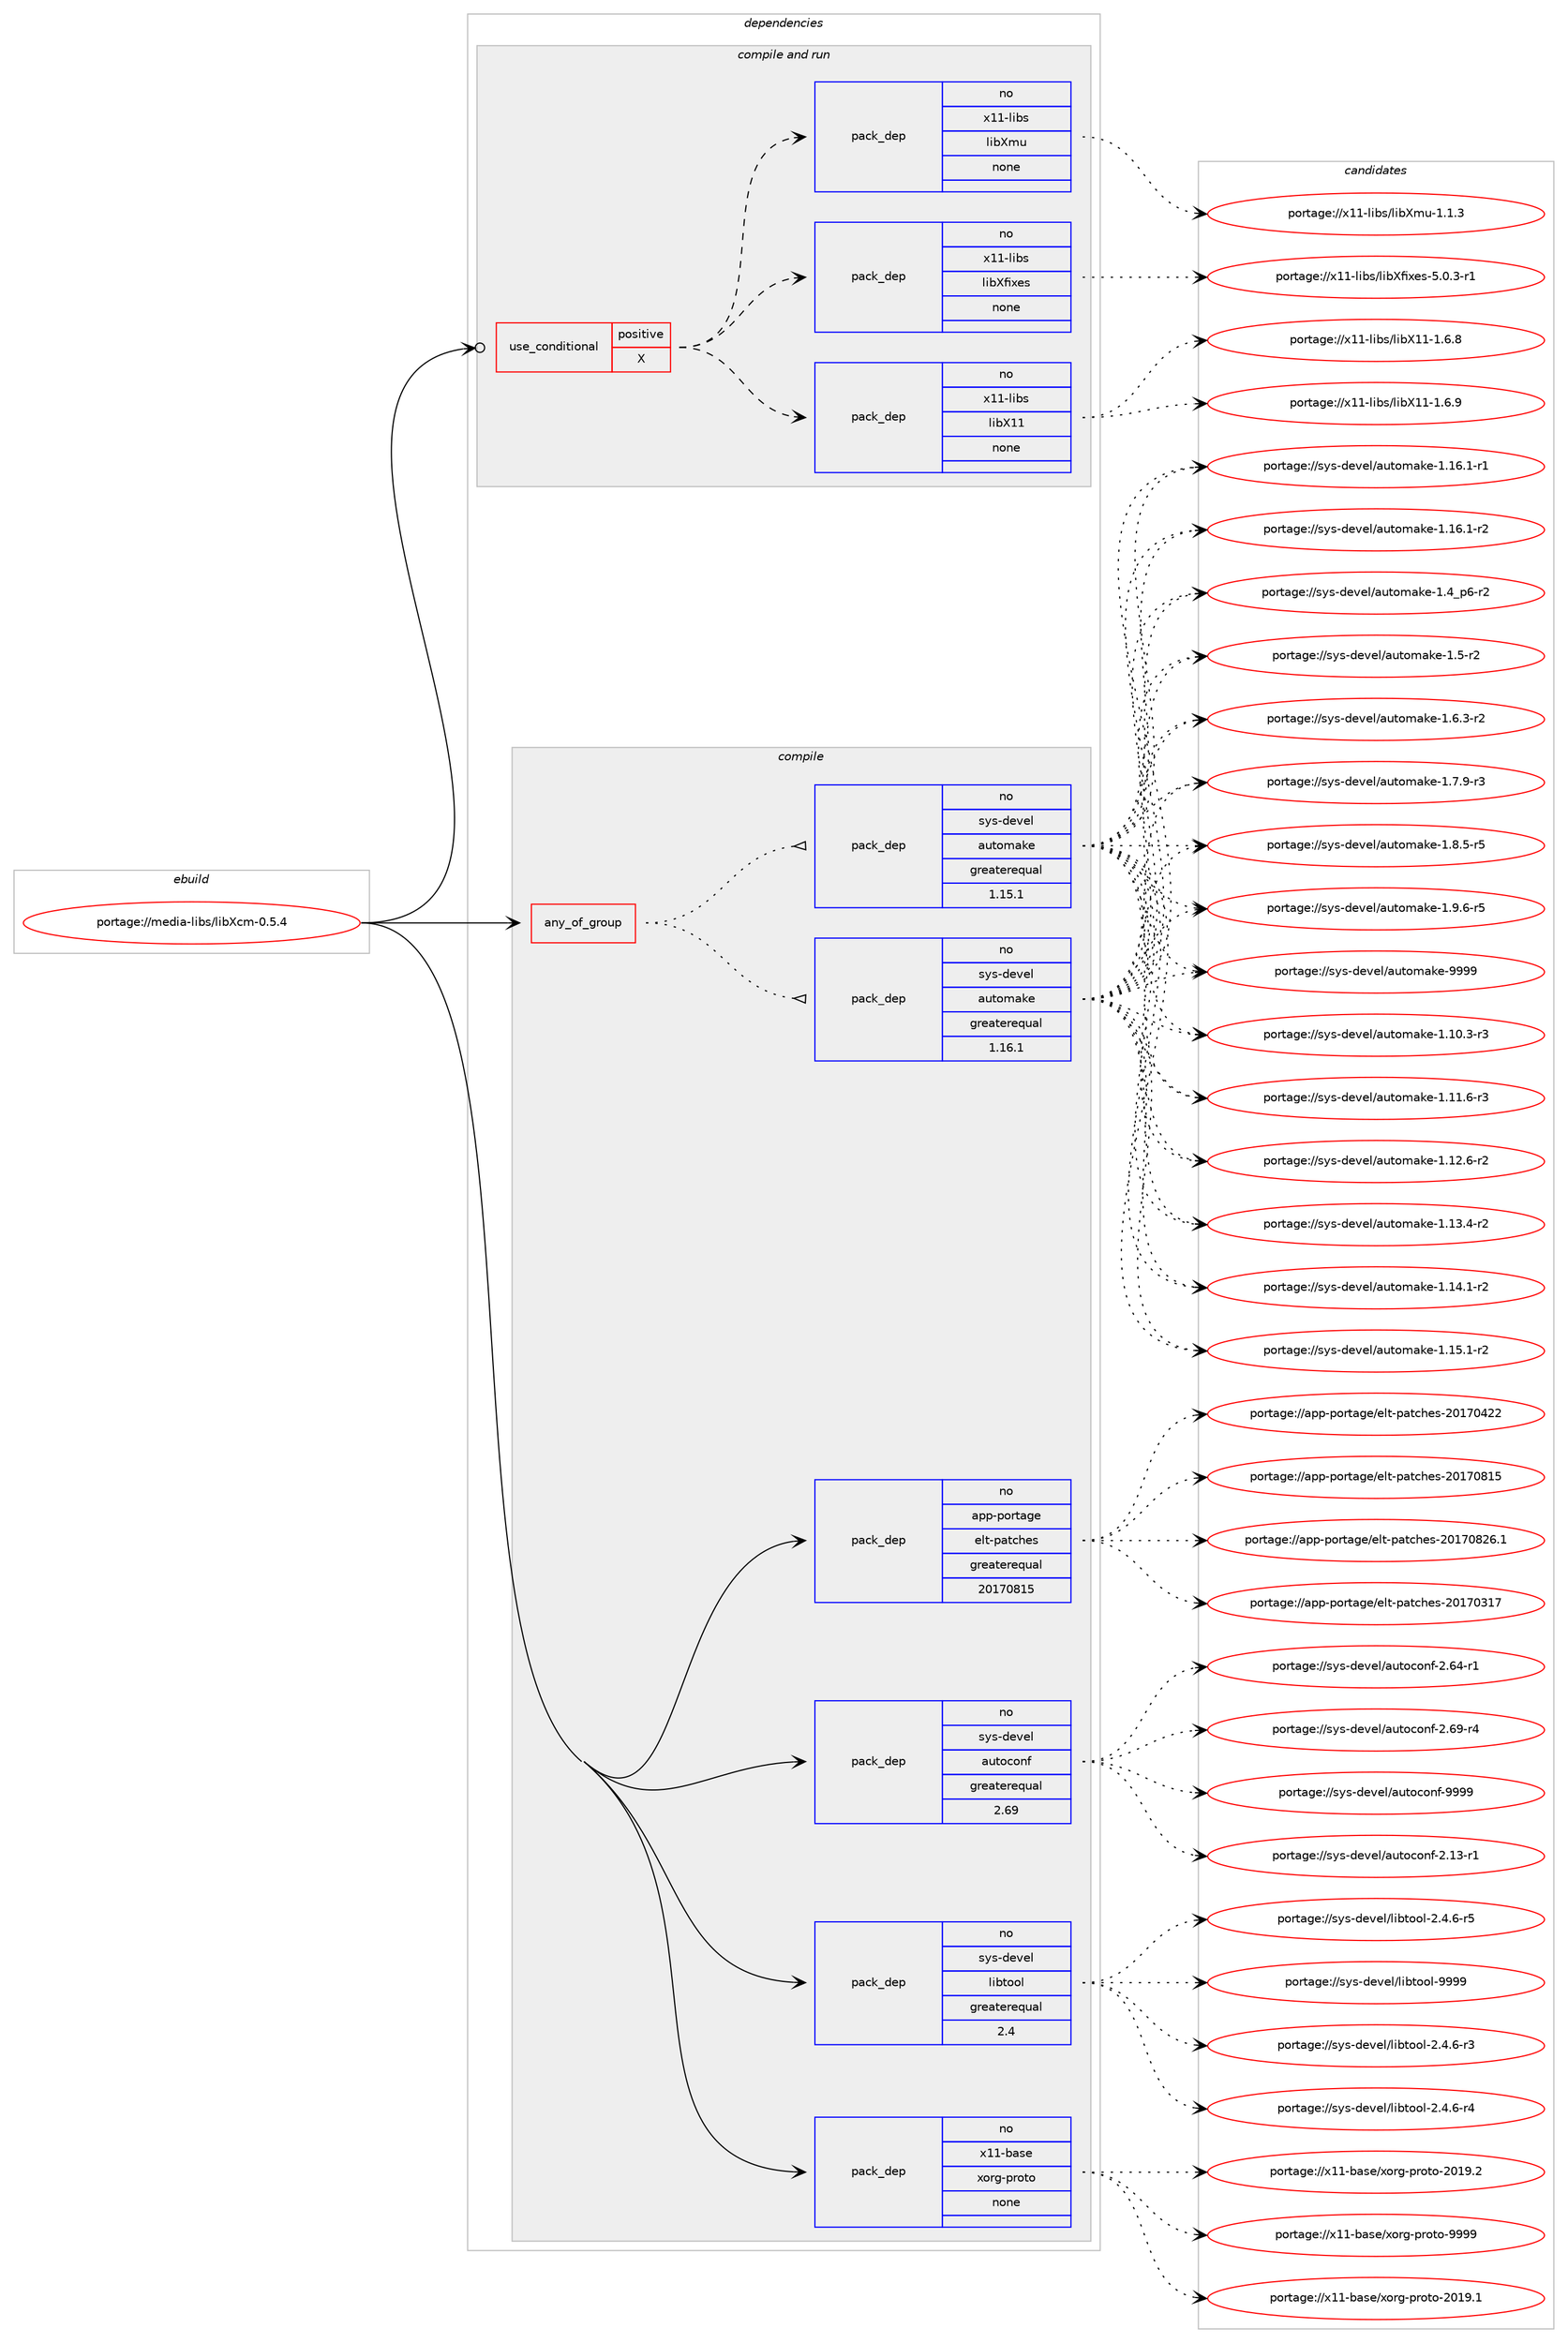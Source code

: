 digraph prolog {

# *************
# Graph options
# *************

newrank=true;
concentrate=true;
compound=true;
graph [rankdir=LR,fontname=Helvetica,fontsize=10,ranksep=1.5];#, ranksep=2.5, nodesep=0.2];
edge  [arrowhead=vee];
node  [fontname=Helvetica,fontsize=10];

# **********
# The ebuild
# **********

subgraph cluster_leftcol {
color=gray;
rank=same;
label=<<i>ebuild</i>>;
id [label="portage://media-libs/libXcm-0.5.4", color=red, width=4, href="../media-libs/libXcm-0.5.4.svg"];
}

# ****************
# The dependencies
# ****************

subgraph cluster_midcol {
color=gray;
label=<<i>dependencies</i>>;
subgraph cluster_compile {
fillcolor="#eeeeee";
style=filled;
label=<<i>compile</i>>;
subgraph any5044 {
dependency319849 [label=<<TABLE BORDER="0" CELLBORDER="1" CELLSPACING="0" CELLPADDING="4"><TR><TD CELLPADDING="10">any_of_group</TD></TR></TABLE>>, shape=none, color=red];subgraph pack234822 {
dependency319850 [label=<<TABLE BORDER="0" CELLBORDER="1" CELLSPACING="0" CELLPADDING="4" WIDTH="220"><TR><TD ROWSPAN="6" CELLPADDING="30">pack_dep</TD></TR><TR><TD WIDTH="110">no</TD></TR><TR><TD>sys-devel</TD></TR><TR><TD>automake</TD></TR><TR><TD>greaterequal</TD></TR><TR><TD>1.16.1</TD></TR></TABLE>>, shape=none, color=blue];
}
dependency319849:e -> dependency319850:w [weight=20,style="dotted",arrowhead="oinv"];
subgraph pack234823 {
dependency319851 [label=<<TABLE BORDER="0" CELLBORDER="1" CELLSPACING="0" CELLPADDING="4" WIDTH="220"><TR><TD ROWSPAN="6" CELLPADDING="30">pack_dep</TD></TR><TR><TD WIDTH="110">no</TD></TR><TR><TD>sys-devel</TD></TR><TR><TD>automake</TD></TR><TR><TD>greaterequal</TD></TR><TR><TD>1.15.1</TD></TR></TABLE>>, shape=none, color=blue];
}
dependency319849:e -> dependency319851:w [weight=20,style="dotted",arrowhead="oinv"];
}
id:e -> dependency319849:w [weight=20,style="solid",arrowhead="vee"];
subgraph pack234824 {
dependency319852 [label=<<TABLE BORDER="0" CELLBORDER="1" CELLSPACING="0" CELLPADDING="4" WIDTH="220"><TR><TD ROWSPAN="6" CELLPADDING="30">pack_dep</TD></TR><TR><TD WIDTH="110">no</TD></TR><TR><TD>app-portage</TD></TR><TR><TD>elt-patches</TD></TR><TR><TD>greaterequal</TD></TR><TR><TD>20170815</TD></TR></TABLE>>, shape=none, color=blue];
}
id:e -> dependency319852:w [weight=20,style="solid",arrowhead="vee"];
subgraph pack234825 {
dependency319853 [label=<<TABLE BORDER="0" CELLBORDER="1" CELLSPACING="0" CELLPADDING="4" WIDTH="220"><TR><TD ROWSPAN="6" CELLPADDING="30">pack_dep</TD></TR><TR><TD WIDTH="110">no</TD></TR><TR><TD>sys-devel</TD></TR><TR><TD>autoconf</TD></TR><TR><TD>greaterequal</TD></TR><TR><TD>2.69</TD></TR></TABLE>>, shape=none, color=blue];
}
id:e -> dependency319853:w [weight=20,style="solid",arrowhead="vee"];
subgraph pack234826 {
dependency319854 [label=<<TABLE BORDER="0" CELLBORDER="1" CELLSPACING="0" CELLPADDING="4" WIDTH="220"><TR><TD ROWSPAN="6" CELLPADDING="30">pack_dep</TD></TR><TR><TD WIDTH="110">no</TD></TR><TR><TD>sys-devel</TD></TR><TR><TD>libtool</TD></TR><TR><TD>greaterequal</TD></TR><TR><TD>2.4</TD></TR></TABLE>>, shape=none, color=blue];
}
id:e -> dependency319854:w [weight=20,style="solid",arrowhead="vee"];
subgraph pack234827 {
dependency319855 [label=<<TABLE BORDER="0" CELLBORDER="1" CELLSPACING="0" CELLPADDING="4" WIDTH="220"><TR><TD ROWSPAN="6" CELLPADDING="30">pack_dep</TD></TR><TR><TD WIDTH="110">no</TD></TR><TR><TD>x11-base</TD></TR><TR><TD>xorg-proto</TD></TR><TR><TD>none</TD></TR><TR><TD></TD></TR></TABLE>>, shape=none, color=blue];
}
id:e -> dependency319855:w [weight=20,style="solid",arrowhead="vee"];
}
subgraph cluster_compileandrun {
fillcolor="#eeeeee";
style=filled;
label=<<i>compile and run</i>>;
subgraph cond79855 {
dependency319856 [label=<<TABLE BORDER="0" CELLBORDER="1" CELLSPACING="0" CELLPADDING="4"><TR><TD ROWSPAN="3" CELLPADDING="10">use_conditional</TD></TR><TR><TD>positive</TD></TR><TR><TD>X</TD></TR></TABLE>>, shape=none, color=red];
subgraph pack234828 {
dependency319857 [label=<<TABLE BORDER="0" CELLBORDER="1" CELLSPACING="0" CELLPADDING="4" WIDTH="220"><TR><TD ROWSPAN="6" CELLPADDING="30">pack_dep</TD></TR><TR><TD WIDTH="110">no</TD></TR><TR><TD>x11-libs</TD></TR><TR><TD>libX11</TD></TR><TR><TD>none</TD></TR><TR><TD></TD></TR></TABLE>>, shape=none, color=blue];
}
dependency319856:e -> dependency319857:w [weight=20,style="dashed",arrowhead="vee"];
subgraph pack234829 {
dependency319858 [label=<<TABLE BORDER="0" CELLBORDER="1" CELLSPACING="0" CELLPADDING="4" WIDTH="220"><TR><TD ROWSPAN="6" CELLPADDING="30">pack_dep</TD></TR><TR><TD WIDTH="110">no</TD></TR><TR><TD>x11-libs</TD></TR><TR><TD>libXfixes</TD></TR><TR><TD>none</TD></TR><TR><TD></TD></TR></TABLE>>, shape=none, color=blue];
}
dependency319856:e -> dependency319858:w [weight=20,style="dashed",arrowhead="vee"];
subgraph pack234830 {
dependency319859 [label=<<TABLE BORDER="0" CELLBORDER="1" CELLSPACING="0" CELLPADDING="4" WIDTH="220"><TR><TD ROWSPAN="6" CELLPADDING="30">pack_dep</TD></TR><TR><TD WIDTH="110">no</TD></TR><TR><TD>x11-libs</TD></TR><TR><TD>libXmu</TD></TR><TR><TD>none</TD></TR><TR><TD></TD></TR></TABLE>>, shape=none, color=blue];
}
dependency319856:e -> dependency319859:w [weight=20,style="dashed",arrowhead="vee"];
}
id:e -> dependency319856:w [weight=20,style="solid",arrowhead="odotvee"];
}
subgraph cluster_run {
fillcolor="#eeeeee";
style=filled;
label=<<i>run</i>>;
}
}

# **************
# The candidates
# **************

subgraph cluster_choices {
rank=same;
color=gray;
label=<<i>candidates</i>>;

subgraph choice234822 {
color=black;
nodesep=1;
choiceportage11512111545100101118101108479711711611110997107101454946494846514511451 [label="portage://sys-devel/automake-1.10.3-r3", color=red, width=4,href="../sys-devel/automake-1.10.3-r3.svg"];
choiceportage11512111545100101118101108479711711611110997107101454946494946544511451 [label="portage://sys-devel/automake-1.11.6-r3", color=red, width=4,href="../sys-devel/automake-1.11.6-r3.svg"];
choiceportage11512111545100101118101108479711711611110997107101454946495046544511450 [label="portage://sys-devel/automake-1.12.6-r2", color=red, width=4,href="../sys-devel/automake-1.12.6-r2.svg"];
choiceportage11512111545100101118101108479711711611110997107101454946495146524511450 [label="portage://sys-devel/automake-1.13.4-r2", color=red, width=4,href="../sys-devel/automake-1.13.4-r2.svg"];
choiceportage11512111545100101118101108479711711611110997107101454946495246494511450 [label="portage://sys-devel/automake-1.14.1-r2", color=red, width=4,href="../sys-devel/automake-1.14.1-r2.svg"];
choiceportage11512111545100101118101108479711711611110997107101454946495346494511450 [label="portage://sys-devel/automake-1.15.1-r2", color=red, width=4,href="../sys-devel/automake-1.15.1-r2.svg"];
choiceportage11512111545100101118101108479711711611110997107101454946495446494511449 [label="portage://sys-devel/automake-1.16.1-r1", color=red, width=4,href="../sys-devel/automake-1.16.1-r1.svg"];
choiceportage11512111545100101118101108479711711611110997107101454946495446494511450 [label="portage://sys-devel/automake-1.16.1-r2", color=red, width=4,href="../sys-devel/automake-1.16.1-r2.svg"];
choiceportage115121115451001011181011084797117116111109971071014549465295112544511450 [label="portage://sys-devel/automake-1.4_p6-r2", color=red, width=4,href="../sys-devel/automake-1.4_p6-r2.svg"];
choiceportage11512111545100101118101108479711711611110997107101454946534511450 [label="portage://sys-devel/automake-1.5-r2", color=red, width=4,href="../sys-devel/automake-1.5-r2.svg"];
choiceportage115121115451001011181011084797117116111109971071014549465446514511450 [label="portage://sys-devel/automake-1.6.3-r2", color=red, width=4,href="../sys-devel/automake-1.6.3-r2.svg"];
choiceportage115121115451001011181011084797117116111109971071014549465546574511451 [label="portage://sys-devel/automake-1.7.9-r3", color=red, width=4,href="../sys-devel/automake-1.7.9-r3.svg"];
choiceportage115121115451001011181011084797117116111109971071014549465646534511453 [label="portage://sys-devel/automake-1.8.5-r5", color=red, width=4,href="../sys-devel/automake-1.8.5-r5.svg"];
choiceportage115121115451001011181011084797117116111109971071014549465746544511453 [label="portage://sys-devel/automake-1.9.6-r5", color=red, width=4,href="../sys-devel/automake-1.9.6-r5.svg"];
choiceportage115121115451001011181011084797117116111109971071014557575757 [label="portage://sys-devel/automake-9999", color=red, width=4,href="../sys-devel/automake-9999.svg"];
dependency319850:e -> choiceportage11512111545100101118101108479711711611110997107101454946494846514511451:w [style=dotted,weight="100"];
dependency319850:e -> choiceportage11512111545100101118101108479711711611110997107101454946494946544511451:w [style=dotted,weight="100"];
dependency319850:e -> choiceportage11512111545100101118101108479711711611110997107101454946495046544511450:w [style=dotted,weight="100"];
dependency319850:e -> choiceportage11512111545100101118101108479711711611110997107101454946495146524511450:w [style=dotted,weight="100"];
dependency319850:e -> choiceportage11512111545100101118101108479711711611110997107101454946495246494511450:w [style=dotted,weight="100"];
dependency319850:e -> choiceportage11512111545100101118101108479711711611110997107101454946495346494511450:w [style=dotted,weight="100"];
dependency319850:e -> choiceportage11512111545100101118101108479711711611110997107101454946495446494511449:w [style=dotted,weight="100"];
dependency319850:e -> choiceportage11512111545100101118101108479711711611110997107101454946495446494511450:w [style=dotted,weight="100"];
dependency319850:e -> choiceportage115121115451001011181011084797117116111109971071014549465295112544511450:w [style=dotted,weight="100"];
dependency319850:e -> choiceportage11512111545100101118101108479711711611110997107101454946534511450:w [style=dotted,weight="100"];
dependency319850:e -> choiceportage115121115451001011181011084797117116111109971071014549465446514511450:w [style=dotted,weight="100"];
dependency319850:e -> choiceportage115121115451001011181011084797117116111109971071014549465546574511451:w [style=dotted,weight="100"];
dependency319850:e -> choiceportage115121115451001011181011084797117116111109971071014549465646534511453:w [style=dotted,weight="100"];
dependency319850:e -> choiceportage115121115451001011181011084797117116111109971071014549465746544511453:w [style=dotted,weight="100"];
dependency319850:e -> choiceportage115121115451001011181011084797117116111109971071014557575757:w [style=dotted,weight="100"];
}
subgraph choice234823 {
color=black;
nodesep=1;
choiceportage11512111545100101118101108479711711611110997107101454946494846514511451 [label="portage://sys-devel/automake-1.10.3-r3", color=red, width=4,href="../sys-devel/automake-1.10.3-r3.svg"];
choiceportage11512111545100101118101108479711711611110997107101454946494946544511451 [label="portage://sys-devel/automake-1.11.6-r3", color=red, width=4,href="../sys-devel/automake-1.11.6-r3.svg"];
choiceportage11512111545100101118101108479711711611110997107101454946495046544511450 [label="portage://sys-devel/automake-1.12.6-r2", color=red, width=4,href="../sys-devel/automake-1.12.6-r2.svg"];
choiceportage11512111545100101118101108479711711611110997107101454946495146524511450 [label="portage://sys-devel/automake-1.13.4-r2", color=red, width=4,href="../sys-devel/automake-1.13.4-r2.svg"];
choiceportage11512111545100101118101108479711711611110997107101454946495246494511450 [label="portage://sys-devel/automake-1.14.1-r2", color=red, width=4,href="../sys-devel/automake-1.14.1-r2.svg"];
choiceportage11512111545100101118101108479711711611110997107101454946495346494511450 [label="portage://sys-devel/automake-1.15.1-r2", color=red, width=4,href="../sys-devel/automake-1.15.1-r2.svg"];
choiceportage11512111545100101118101108479711711611110997107101454946495446494511449 [label="portage://sys-devel/automake-1.16.1-r1", color=red, width=4,href="../sys-devel/automake-1.16.1-r1.svg"];
choiceportage11512111545100101118101108479711711611110997107101454946495446494511450 [label="portage://sys-devel/automake-1.16.1-r2", color=red, width=4,href="../sys-devel/automake-1.16.1-r2.svg"];
choiceportage115121115451001011181011084797117116111109971071014549465295112544511450 [label="portage://sys-devel/automake-1.4_p6-r2", color=red, width=4,href="../sys-devel/automake-1.4_p6-r2.svg"];
choiceportage11512111545100101118101108479711711611110997107101454946534511450 [label="portage://sys-devel/automake-1.5-r2", color=red, width=4,href="../sys-devel/automake-1.5-r2.svg"];
choiceportage115121115451001011181011084797117116111109971071014549465446514511450 [label="portage://sys-devel/automake-1.6.3-r2", color=red, width=4,href="../sys-devel/automake-1.6.3-r2.svg"];
choiceportage115121115451001011181011084797117116111109971071014549465546574511451 [label="portage://sys-devel/automake-1.7.9-r3", color=red, width=4,href="../sys-devel/automake-1.7.9-r3.svg"];
choiceportage115121115451001011181011084797117116111109971071014549465646534511453 [label="portage://sys-devel/automake-1.8.5-r5", color=red, width=4,href="../sys-devel/automake-1.8.5-r5.svg"];
choiceportage115121115451001011181011084797117116111109971071014549465746544511453 [label="portage://sys-devel/automake-1.9.6-r5", color=red, width=4,href="../sys-devel/automake-1.9.6-r5.svg"];
choiceportage115121115451001011181011084797117116111109971071014557575757 [label="portage://sys-devel/automake-9999", color=red, width=4,href="../sys-devel/automake-9999.svg"];
dependency319851:e -> choiceportage11512111545100101118101108479711711611110997107101454946494846514511451:w [style=dotted,weight="100"];
dependency319851:e -> choiceportage11512111545100101118101108479711711611110997107101454946494946544511451:w [style=dotted,weight="100"];
dependency319851:e -> choiceportage11512111545100101118101108479711711611110997107101454946495046544511450:w [style=dotted,weight="100"];
dependency319851:e -> choiceportage11512111545100101118101108479711711611110997107101454946495146524511450:w [style=dotted,weight="100"];
dependency319851:e -> choiceportage11512111545100101118101108479711711611110997107101454946495246494511450:w [style=dotted,weight="100"];
dependency319851:e -> choiceportage11512111545100101118101108479711711611110997107101454946495346494511450:w [style=dotted,weight="100"];
dependency319851:e -> choiceportage11512111545100101118101108479711711611110997107101454946495446494511449:w [style=dotted,weight="100"];
dependency319851:e -> choiceportage11512111545100101118101108479711711611110997107101454946495446494511450:w [style=dotted,weight="100"];
dependency319851:e -> choiceportage115121115451001011181011084797117116111109971071014549465295112544511450:w [style=dotted,weight="100"];
dependency319851:e -> choiceportage11512111545100101118101108479711711611110997107101454946534511450:w [style=dotted,weight="100"];
dependency319851:e -> choiceportage115121115451001011181011084797117116111109971071014549465446514511450:w [style=dotted,weight="100"];
dependency319851:e -> choiceportage115121115451001011181011084797117116111109971071014549465546574511451:w [style=dotted,weight="100"];
dependency319851:e -> choiceportage115121115451001011181011084797117116111109971071014549465646534511453:w [style=dotted,weight="100"];
dependency319851:e -> choiceportage115121115451001011181011084797117116111109971071014549465746544511453:w [style=dotted,weight="100"];
dependency319851:e -> choiceportage115121115451001011181011084797117116111109971071014557575757:w [style=dotted,weight="100"];
}
subgraph choice234824 {
color=black;
nodesep=1;
choiceportage97112112451121111141169710310147101108116451129711699104101115455048495548514955 [label="portage://app-portage/elt-patches-20170317", color=red, width=4,href="../app-portage/elt-patches-20170317.svg"];
choiceportage97112112451121111141169710310147101108116451129711699104101115455048495548525050 [label="portage://app-portage/elt-patches-20170422", color=red, width=4,href="../app-portage/elt-patches-20170422.svg"];
choiceportage97112112451121111141169710310147101108116451129711699104101115455048495548564953 [label="portage://app-portage/elt-patches-20170815", color=red, width=4,href="../app-portage/elt-patches-20170815.svg"];
choiceportage971121124511211111411697103101471011081164511297116991041011154550484955485650544649 [label="portage://app-portage/elt-patches-20170826.1", color=red, width=4,href="../app-portage/elt-patches-20170826.1.svg"];
dependency319852:e -> choiceportage97112112451121111141169710310147101108116451129711699104101115455048495548514955:w [style=dotted,weight="100"];
dependency319852:e -> choiceportage97112112451121111141169710310147101108116451129711699104101115455048495548525050:w [style=dotted,weight="100"];
dependency319852:e -> choiceportage97112112451121111141169710310147101108116451129711699104101115455048495548564953:w [style=dotted,weight="100"];
dependency319852:e -> choiceportage971121124511211111411697103101471011081164511297116991041011154550484955485650544649:w [style=dotted,weight="100"];
}
subgraph choice234825 {
color=black;
nodesep=1;
choiceportage1151211154510010111810110847971171161119911111010245504649514511449 [label="portage://sys-devel/autoconf-2.13-r1", color=red, width=4,href="../sys-devel/autoconf-2.13-r1.svg"];
choiceportage1151211154510010111810110847971171161119911111010245504654524511449 [label="portage://sys-devel/autoconf-2.64-r1", color=red, width=4,href="../sys-devel/autoconf-2.64-r1.svg"];
choiceportage1151211154510010111810110847971171161119911111010245504654574511452 [label="portage://sys-devel/autoconf-2.69-r4", color=red, width=4,href="../sys-devel/autoconf-2.69-r4.svg"];
choiceportage115121115451001011181011084797117116111991111101024557575757 [label="portage://sys-devel/autoconf-9999", color=red, width=4,href="../sys-devel/autoconf-9999.svg"];
dependency319853:e -> choiceportage1151211154510010111810110847971171161119911111010245504649514511449:w [style=dotted,weight="100"];
dependency319853:e -> choiceportage1151211154510010111810110847971171161119911111010245504654524511449:w [style=dotted,weight="100"];
dependency319853:e -> choiceportage1151211154510010111810110847971171161119911111010245504654574511452:w [style=dotted,weight="100"];
dependency319853:e -> choiceportage115121115451001011181011084797117116111991111101024557575757:w [style=dotted,weight="100"];
}
subgraph choice234826 {
color=black;
nodesep=1;
choiceportage1151211154510010111810110847108105981161111111084550465246544511451 [label="portage://sys-devel/libtool-2.4.6-r3", color=red, width=4,href="../sys-devel/libtool-2.4.6-r3.svg"];
choiceportage1151211154510010111810110847108105981161111111084550465246544511452 [label="portage://sys-devel/libtool-2.4.6-r4", color=red, width=4,href="../sys-devel/libtool-2.4.6-r4.svg"];
choiceportage1151211154510010111810110847108105981161111111084550465246544511453 [label="portage://sys-devel/libtool-2.4.6-r5", color=red, width=4,href="../sys-devel/libtool-2.4.6-r5.svg"];
choiceportage1151211154510010111810110847108105981161111111084557575757 [label="portage://sys-devel/libtool-9999", color=red, width=4,href="../sys-devel/libtool-9999.svg"];
dependency319854:e -> choiceportage1151211154510010111810110847108105981161111111084550465246544511451:w [style=dotted,weight="100"];
dependency319854:e -> choiceportage1151211154510010111810110847108105981161111111084550465246544511452:w [style=dotted,weight="100"];
dependency319854:e -> choiceportage1151211154510010111810110847108105981161111111084550465246544511453:w [style=dotted,weight="100"];
dependency319854:e -> choiceportage1151211154510010111810110847108105981161111111084557575757:w [style=dotted,weight="100"];
}
subgraph choice234827 {
color=black;
nodesep=1;
choiceportage1204949459897115101471201111141034511211411111611145504849574649 [label="portage://x11-base/xorg-proto-2019.1", color=red, width=4,href="../x11-base/xorg-proto-2019.1.svg"];
choiceportage1204949459897115101471201111141034511211411111611145504849574650 [label="portage://x11-base/xorg-proto-2019.2", color=red, width=4,href="../x11-base/xorg-proto-2019.2.svg"];
choiceportage120494945989711510147120111114103451121141111161114557575757 [label="portage://x11-base/xorg-proto-9999", color=red, width=4,href="../x11-base/xorg-proto-9999.svg"];
dependency319855:e -> choiceportage1204949459897115101471201111141034511211411111611145504849574649:w [style=dotted,weight="100"];
dependency319855:e -> choiceportage1204949459897115101471201111141034511211411111611145504849574650:w [style=dotted,weight="100"];
dependency319855:e -> choiceportage120494945989711510147120111114103451121141111161114557575757:w [style=dotted,weight="100"];
}
subgraph choice234828 {
color=black;
nodesep=1;
choiceportage120494945108105981154710810598884949454946544656 [label="portage://x11-libs/libX11-1.6.8", color=red, width=4,href="../x11-libs/libX11-1.6.8.svg"];
choiceportage120494945108105981154710810598884949454946544657 [label="portage://x11-libs/libX11-1.6.9", color=red, width=4,href="../x11-libs/libX11-1.6.9.svg"];
dependency319857:e -> choiceportage120494945108105981154710810598884949454946544656:w [style=dotted,weight="100"];
dependency319857:e -> choiceportage120494945108105981154710810598884949454946544657:w [style=dotted,weight="100"];
}
subgraph choice234829 {
color=black;
nodesep=1;
choiceportage120494945108105981154710810598881021051201011154553464846514511449 [label="portage://x11-libs/libXfixes-5.0.3-r1", color=red, width=4,href="../x11-libs/libXfixes-5.0.3-r1.svg"];
dependency319858:e -> choiceportage120494945108105981154710810598881021051201011154553464846514511449:w [style=dotted,weight="100"];
}
subgraph choice234830 {
color=black;
nodesep=1;
choiceportage12049494510810598115471081059888109117454946494651 [label="portage://x11-libs/libXmu-1.1.3", color=red, width=4,href="../x11-libs/libXmu-1.1.3.svg"];
dependency319859:e -> choiceportage12049494510810598115471081059888109117454946494651:w [style=dotted,weight="100"];
}
}

}
